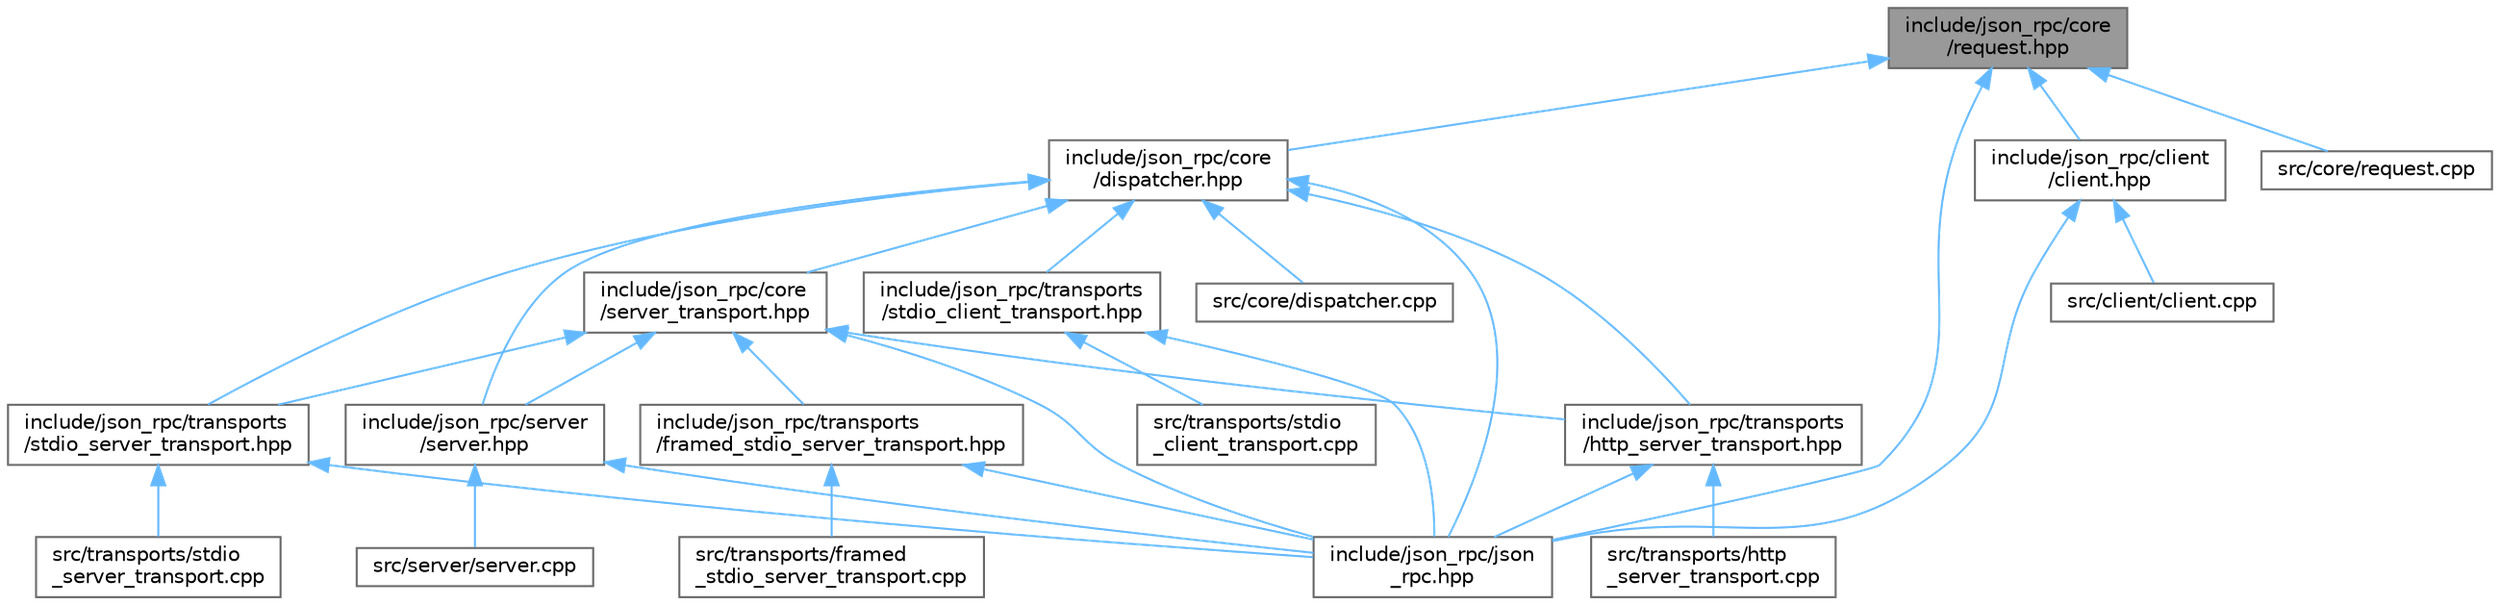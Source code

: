 digraph "include/json_rpc/core/request.hpp"
{
 // LATEX_PDF_SIZE
  bgcolor="transparent";
  edge [fontname=Helvetica,fontsize=10,labelfontname=Helvetica,labelfontsize=10];
  node [fontname=Helvetica,fontsize=10,shape=box,height=0.2,width=0.4];
  Node1 [id="Node000001",label="include/json_rpc/core\l/request.hpp",height=0.2,width=0.4,color="gray40", fillcolor="grey60", style="filled", fontcolor="black",tooltip=" "];
  Node1 -> Node2 [id="edge1_Node000001_Node000002",dir="back",color="steelblue1",style="solid",tooltip=" "];
  Node2 [id="Node000002",label="include/json_rpc/client\l/client.hpp",height=0.2,width=0.4,color="grey40", fillcolor="white", style="filled",URL="$client_8hpp.html",tooltip=" "];
  Node2 -> Node3 [id="edge2_Node000002_Node000003",dir="back",color="steelblue1",style="solid",tooltip=" "];
  Node3 [id="Node000003",label="include/json_rpc/json\l_rpc.hpp",height=0.2,width=0.4,color="grey40", fillcolor="white", style="filled",URL="$json__rpc_8hpp.html",tooltip=" "];
  Node2 -> Node4 [id="edge3_Node000002_Node000004",dir="back",color="steelblue1",style="solid",tooltip=" "];
  Node4 [id="Node000004",label="src/client/client.cpp",height=0.2,width=0.4,color="grey40", fillcolor="white", style="filled",URL="$client_8cpp.html",tooltip=" "];
  Node1 -> Node5 [id="edge4_Node000001_Node000005",dir="back",color="steelblue1",style="solid",tooltip=" "];
  Node5 [id="Node000005",label="include/json_rpc/core\l/dispatcher.hpp",height=0.2,width=0.4,color="grey40", fillcolor="white", style="filled",URL="$dispatcher_8hpp.html",tooltip=" "];
  Node5 -> Node6 [id="edge5_Node000005_Node000006",dir="back",color="steelblue1",style="solid",tooltip=" "];
  Node6 [id="Node000006",label="include/json_rpc/core\l/server_transport.hpp",height=0.2,width=0.4,color="grey40", fillcolor="white", style="filled",URL="$server__transport_8hpp.html",tooltip=" "];
  Node6 -> Node3 [id="edge6_Node000006_Node000003",dir="back",color="steelblue1",style="solid",tooltip=" "];
  Node6 -> Node7 [id="edge7_Node000006_Node000007",dir="back",color="steelblue1",style="solid",tooltip=" "];
  Node7 [id="Node000007",label="include/json_rpc/server\l/server.hpp",height=0.2,width=0.4,color="grey40", fillcolor="white", style="filled",URL="$server_8hpp.html",tooltip=" "];
  Node7 -> Node3 [id="edge8_Node000007_Node000003",dir="back",color="steelblue1",style="solid",tooltip=" "];
  Node7 -> Node8 [id="edge9_Node000007_Node000008",dir="back",color="steelblue1",style="solid",tooltip=" "];
  Node8 [id="Node000008",label="src/server/server.cpp",height=0.2,width=0.4,color="grey40", fillcolor="white", style="filled",URL="$server_8cpp.html",tooltip=" "];
  Node6 -> Node9 [id="edge10_Node000006_Node000009",dir="back",color="steelblue1",style="solid",tooltip=" "];
  Node9 [id="Node000009",label="include/json_rpc/transports\l/framed_stdio_server_transport.hpp",height=0.2,width=0.4,color="grey40", fillcolor="white", style="filled",URL="$framed__stdio__server__transport_8hpp.html",tooltip=" "];
  Node9 -> Node3 [id="edge11_Node000009_Node000003",dir="back",color="steelblue1",style="solid",tooltip=" "];
  Node9 -> Node10 [id="edge12_Node000009_Node000010",dir="back",color="steelblue1",style="solid",tooltip=" "];
  Node10 [id="Node000010",label="src/transports/framed\l_stdio_server_transport.cpp",height=0.2,width=0.4,color="grey40", fillcolor="white", style="filled",URL="$framed__stdio__server__transport_8cpp.html",tooltip=" "];
  Node6 -> Node11 [id="edge13_Node000006_Node000011",dir="back",color="steelblue1",style="solid",tooltip=" "];
  Node11 [id="Node000011",label="include/json_rpc/transports\l/http_server_transport.hpp",height=0.2,width=0.4,color="grey40", fillcolor="white", style="filled",URL="$http__server__transport_8hpp.html",tooltip=" "];
  Node11 -> Node3 [id="edge14_Node000011_Node000003",dir="back",color="steelblue1",style="solid",tooltip=" "];
  Node11 -> Node12 [id="edge15_Node000011_Node000012",dir="back",color="steelblue1",style="solid",tooltip=" "];
  Node12 [id="Node000012",label="src/transports/http\l_server_transport.cpp",height=0.2,width=0.4,color="grey40", fillcolor="white", style="filled",URL="$http__server__transport_8cpp.html",tooltip=" "];
  Node6 -> Node13 [id="edge16_Node000006_Node000013",dir="back",color="steelblue1",style="solid",tooltip=" "];
  Node13 [id="Node000013",label="include/json_rpc/transports\l/stdio_server_transport.hpp",height=0.2,width=0.4,color="grey40", fillcolor="white", style="filled",URL="$stdio__server__transport_8hpp.html",tooltip=" "];
  Node13 -> Node3 [id="edge17_Node000013_Node000003",dir="back",color="steelblue1",style="solid",tooltip=" "];
  Node13 -> Node14 [id="edge18_Node000013_Node000014",dir="back",color="steelblue1",style="solid",tooltip=" "];
  Node14 [id="Node000014",label="src/transports/stdio\l_server_transport.cpp",height=0.2,width=0.4,color="grey40", fillcolor="white", style="filled",URL="$stdio__server__transport_8cpp.html",tooltip=" "];
  Node5 -> Node3 [id="edge19_Node000005_Node000003",dir="back",color="steelblue1",style="solid",tooltip=" "];
  Node5 -> Node7 [id="edge20_Node000005_Node000007",dir="back",color="steelblue1",style="solid",tooltip=" "];
  Node5 -> Node11 [id="edge21_Node000005_Node000011",dir="back",color="steelblue1",style="solid",tooltip=" "];
  Node5 -> Node15 [id="edge22_Node000005_Node000015",dir="back",color="steelblue1",style="solid",tooltip=" "];
  Node15 [id="Node000015",label="include/json_rpc/transports\l/stdio_client_transport.hpp",height=0.2,width=0.4,color="grey40", fillcolor="white", style="filled",URL="$stdio__client__transport_8hpp.html",tooltip=" "];
  Node15 -> Node3 [id="edge23_Node000015_Node000003",dir="back",color="steelblue1",style="solid",tooltip=" "];
  Node15 -> Node16 [id="edge24_Node000015_Node000016",dir="back",color="steelblue1",style="solid",tooltip=" "];
  Node16 [id="Node000016",label="src/transports/stdio\l_client_transport.cpp",height=0.2,width=0.4,color="grey40", fillcolor="white", style="filled",URL="$stdio__client__transport_8cpp.html",tooltip=" "];
  Node5 -> Node13 [id="edge25_Node000005_Node000013",dir="back",color="steelblue1",style="solid",tooltip=" "];
  Node5 -> Node17 [id="edge26_Node000005_Node000017",dir="back",color="steelblue1",style="solid",tooltip=" "];
  Node17 [id="Node000017",label="src/core/dispatcher.cpp",height=0.2,width=0.4,color="grey40", fillcolor="white", style="filled",URL="$dispatcher_8cpp.html",tooltip=" "];
  Node1 -> Node3 [id="edge27_Node000001_Node000003",dir="back",color="steelblue1",style="solid",tooltip=" "];
  Node1 -> Node18 [id="edge28_Node000001_Node000018",dir="back",color="steelblue1",style="solid",tooltip=" "];
  Node18 [id="Node000018",label="src/core/request.cpp",height=0.2,width=0.4,color="grey40", fillcolor="white", style="filled",URL="$request_8cpp.html",tooltip=" "];
}
